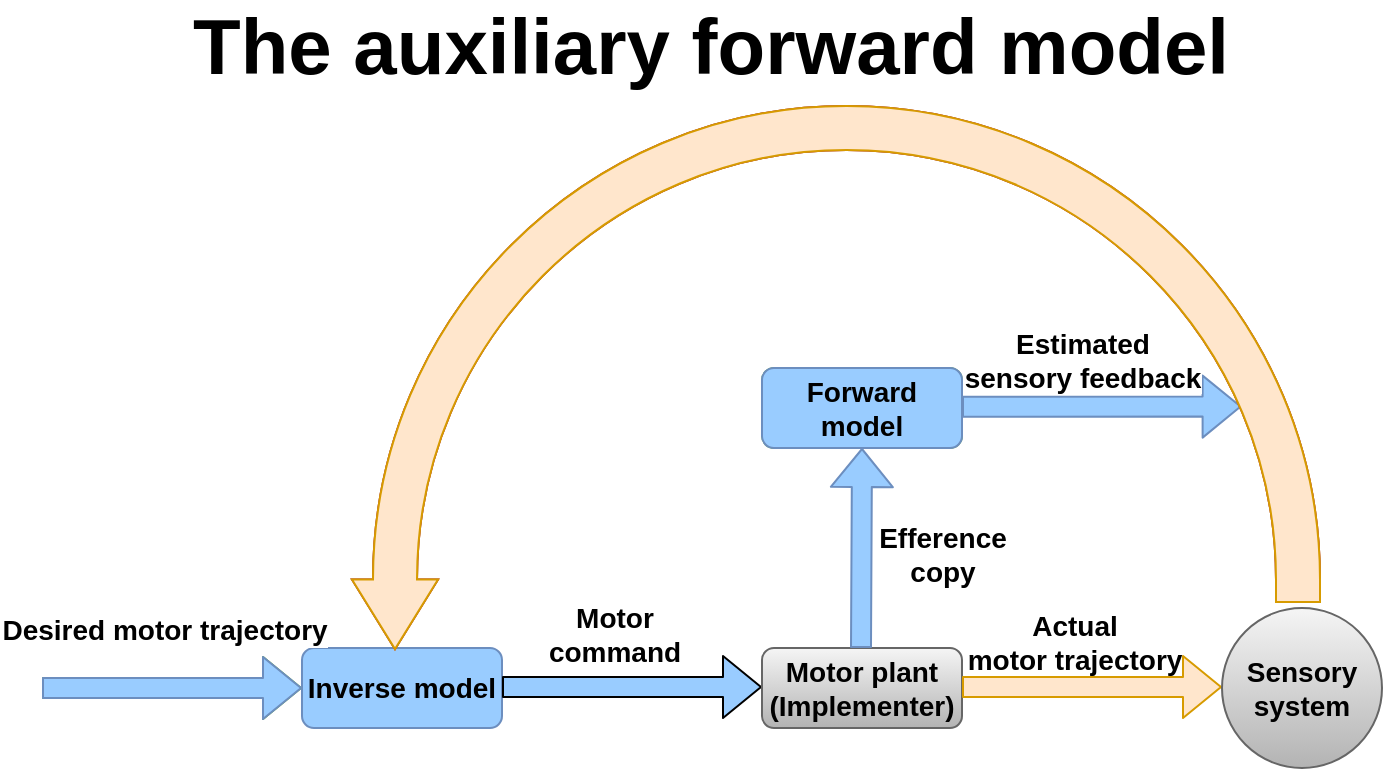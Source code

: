 <mxfile version="14.2.4" type="github">
  <diagram id="gM3WxqdrxTJoCj7wMOY4" name="Page-1">
    <mxGraphModel dx="675" dy="1535" grid="1" gridSize="10" guides="1" tooltips="1" connect="1" arrows="1" fold="1" page="1" pageScale="1" pageWidth="850" pageHeight="1100" math="0" shadow="0">
      <root>
        <mxCell id="0" />
        <mxCell id="1" parent="0" />
        <mxCell id="KWf4gQ6hkN5NAQR5kB0W-1" value="" style="shape=flexArrow;endArrow=classic;html=1;fillColor=#d5e8d4;strokeColor=#82b366;" parent="1" target="KWf4gQ6hkN5NAQR5kB0W-2" edge="1">
          <mxGeometry width="50" height="50" relative="1" as="geometry">
            <mxPoint x="40" y="160" as="sourcePoint" />
            <mxPoint x="190" y="150" as="targetPoint" />
          </mxGeometry>
        </mxCell>
        <mxCell id="KWf4gQ6hkN5NAQR5kB0W-5" value="Desired motor trajectory" style="edgeLabel;html=1;align=center;verticalAlign=middle;resizable=0;points=[];" parent="KWf4gQ6hkN5NAQR5kB0W-1" vertex="1" connectable="0">
          <mxGeometry x="-0.38" y="2" relative="1" as="geometry">
            <mxPoint x="20.0" y="-27.17" as="offset" />
          </mxGeometry>
        </mxCell>
        <mxCell id="KWf4gQ6hkN5NAQR5kB0W-2" value="&lt;b&gt;&lt;font style=&quot;font-size: 14px&quot;&gt;Inverse model&lt;/font&gt;&lt;/b&gt;" style="rounded=1;whiteSpace=wrap;html=1;strokeColor=#6c8ebf;fillColor=#99CCFF;" parent="1" vertex="1">
          <mxGeometry x="170" y="140" width="100" height="40" as="geometry" />
        </mxCell>
        <mxCell id="KWf4gQ6hkN5NAQR5kB0W-6" value="" style="shape=flexArrow;endArrow=classic;html=1;fillColor=#99CCFF;" parent="1" edge="1">
          <mxGeometry width="50" height="50" relative="1" as="geometry">
            <mxPoint x="270" y="159.5" as="sourcePoint" />
            <mxPoint x="400" y="159.5" as="targetPoint" />
          </mxGeometry>
        </mxCell>
        <mxCell id="KWf4gQ6hkN5NAQR5kB0W-7" value="Motor &lt;br&gt;command" style="edgeLabel;html=1;align=center;verticalAlign=middle;resizable=0;points=[];fontStyle=1;fontSize=14;" parent="KWf4gQ6hkN5NAQR5kB0W-6" vertex="1" connectable="0">
          <mxGeometry x="-0.38" y="2" relative="1" as="geometry">
            <mxPoint x="15.0" y="-25.17" as="offset" />
          </mxGeometry>
        </mxCell>
        <mxCell id="KWf4gQ6hkN5NAQR5kB0W-8" value="&lt;b&gt;&lt;font style=&quot;font-size: 14px&quot;&gt;Motor plant (Implementer)&lt;/font&gt;&lt;/b&gt;" style="rounded=1;whiteSpace=wrap;html=1;fillColor=#f5f5f5;strokeColor=#666666;gradientColor=#b3b3b3;" parent="1" vertex="1">
          <mxGeometry x="400" y="140" width="100" height="40" as="geometry" />
        </mxCell>
        <mxCell id="KWf4gQ6hkN5NAQR5kB0W-9" value="" style="shape=flexArrow;endArrow=classic;html=1;fillColor=#ffe6cc;strokeColor=#d79b00;" parent="1" edge="1">
          <mxGeometry width="50" height="50" relative="1" as="geometry">
            <mxPoint x="500" y="159.5" as="sourcePoint" />
            <mxPoint x="630" y="159.5" as="targetPoint" />
          </mxGeometry>
        </mxCell>
        <mxCell id="KWf4gQ6hkN5NAQR5kB0W-10" value="&lt;b&gt;&lt;font style=&quot;font-size: 14px&quot;&gt;Actual &lt;br&gt;motor trajectory&lt;/font&gt;&lt;/b&gt;" style="edgeLabel;html=1;align=center;verticalAlign=middle;resizable=0;points=[];" parent="KWf4gQ6hkN5NAQR5kB0W-9" vertex="1" connectable="0">
          <mxGeometry x="-0.38" y="2" relative="1" as="geometry">
            <mxPoint x="15.0" y="-21.17" as="offset" />
          </mxGeometry>
        </mxCell>
        <mxCell id="KWf4gQ6hkN5NAQR5kB0W-11" value="&lt;b&gt;&lt;font style=&quot;font-size: 14px&quot;&gt;Sensory system&lt;/font&gt;&lt;/b&gt;" style="ellipse;whiteSpace=wrap;html=1;aspect=fixed;fillColor=#f5f5f5;strokeColor=#666666;gradientColor=#b3b3b3;" parent="1" vertex="1">
          <mxGeometry x="630" y="120" width="80" height="80" as="geometry" />
        </mxCell>
        <mxCell id="KWf4gQ6hkN5NAQR5kB0W-12" value="" style="shape=flexArrow;endArrow=classic;html=1;strokeColor=#6c8ebf;fillColor=#99CCFF;" parent="1" edge="1">
          <mxGeometry width="50" height="50" relative="1" as="geometry">
            <mxPoint x="449.5" y="140" as="sourcePoint" />
            <mxPoint x="450" y="40" as="targetPoint" />
          </mxGeometry>
        </mxCell>
        <mxCell id="KWf4gQ6hkN5NAQR5kB0W-13" value="&lt;b&gt;&lt;font style=&quot;font-size: 14px&quot;&gt;Efference&lt;br&gt;copy&lt;/font&gt;&lt;/b&gt;" style="edgeLabel;html=1;align=center;verticalAlign=middle;resizable=0;points=[];" parent="KWf4gQ6hkN5NAQR5kB0W-12" vertex="1" connectable="0">
          <mxGeometry x="-0.38" y="2" relative="1" as="geometry">
            <mxPoint x="42.34" y="-16.56" as="offset" />
          </mxGeometry>
        </mxCell>
        <mxCell id="KWf4gQ6hkN5NAQR5kB0W-14" value="Forward model" style="rounded=1;whiteSpace=wrap;html=1;fillColor=#d5e8d4;strokeColor=#82b366;" parent="1" vertex="1">
          <mxGeometry x="400" width="100" height="40" as="geometry" />
        </mxCell>
        <mxCell id="KWf4gQ6hkN5NAQR5kB0W-15" value="" style="shape=flexArrow;endArrow=classic;html=1;strokeColor=#6c8ebf;entryX=0.606;entryY=0.919;entryDx=0;entryDy=0;entryPerimeter=0;fillColor=#99CCFF;" parent="1" target="TXO9nBIVQyYSXsEXwi95-6" edge="1">
          <mxGeometry width="50" height="50" relative="1" as="geometry">
            <mxPoint x="500" y="19.41" as="sourcePoint" />
            <mxPoint x="630" y="19.41" as="targetPoint" />
          </mxGeometry>
        </mxCell>
        <mxCell id="KWf4gQ6hkN5NAQR5kB0W-16" value="&lt;b style=&quot;font-size: 14px&quot;&gt;&lt;font style=&quot;font-size: 14px&quot;&gt;Estimated &lt;br&gt;sensory feedback&lt;/font&gt;&lt;/b&gt;" style="edgeLabel;html=1;align=center;verticalAlign=middle;resizable=0;points=[];fontSize=14;" parent="KWf4gQ6hkN5NAQR5kB0W-15" vertex="1" connectable="0">
          <mxGeometry x="-0.38" y="2" relative="1" as="geometry">
            <mxPoint x="16.0" y="-21.41" as="offset" />
          </mxGeometry>
        </mxCell>
        <mxCell id="KWf4gQ6hkN5NAQR5kB0W-32" value="" style="html=1;shadow=0;dashed=0;align=center;verticalAlign=middle;shape=mxgraph.arrows2.uTurnArrow;dy=11;arrowHead=43;dx2=34.8;rotation=-90;perimeterSpacing=0;flipH=1;fillColor=#f8cecc;strokeColor=#b85450;" parent="1" vertex="1">
          <mxGeometry x="313" y="-249" width="248" height="484" as="geometry" />
        </mxCell>
        <mxCell id="KWf4gQ6hkN5NAQR5kB0W-34" value="&lt;b&gt;&lt;font style=&quot;font-size: 39px&quot;&gt;The auxiliary forward model&lt;/font&gt;&lt;/b&gt;" style="text;html=1;align=center;verticalAlign=middle;resizable=0;points=[];autosize=1;" parent="1" vertex="1">
          <mxGeometry x="109" y="-175" width="530" height="30" as="geometry" />
        </mxCell>
        <mxCell id="TXO9nBIVQyYSXsEXwi95-1" value="" style="shape=flexArrow;endArrow=classic;html=1;fillColor=#d5e8d4;strokeColor=#82b366;" parent="1" edge="1">
          <mxGeometry width="50" height="50" relative="1" as="geometry">
            <mxPoint x="40.0" y="160.0" as="sourcePoint" />
            <mxPoint x="170" y="160.0" as="targetPoint" />
          </mxGeometry>
        </mxCell>
        <mxCell id="TXO9nBIVQyYSXsEXwi95-2" value="Desired motor trajectory" style="edgeLabel;html=1;align=center;verticalAlign=middle;resizable=0;points=[];" parent="TXO9nBIVQyYSXsEXwi95-1" vertex="1" connectable="0">
          <mxGeometry x="-0.38" y="2" relative="1" as="geometry">
            <mxPoint x="20.0" y="-27.17" as="offset" />
          </mxGeometry>
        </mxCell>
        <mxCell id="TXO9nBIVQyYSXsEXwi95-3" value="" style="html=1;shadow=0;dashed=0;align=center;verticalAlign=middle;shape=mxgraph.arrows2.uTurnArrow;dy=11;arrowHead=43;dx2=34.8;rotation=-90;perimeterSpacing=0;flipH=1;fillColor=#f8cecc;strokeColor=#b85450;" parent="1" vertex="1">
          <mxGeometry x="313" y="-249" width="248" height="484" as="geometry" />
        </mxCell>
        <mxCell id="TXO9nBIVQyYSXsEXwi95-4" value="" style="shape=flexArrow;endArrow=classic;html=1;strokeColor=#6c8ebf;fillColor=#99CCFF;" parent="1" edge="1">
          <mxGeometry width="50" height="50" relative="1" as="geometry">
            <mxPoint x="40.0" y="160.0" as="sourcePoint" />
            <mxPoint x="170" y="160.0" as="targetPoint" />
          </mxGeometry>
        </mxCell>
        <mxCell id="TXO9nBIVQyYSXsEXwi95-5" value="&lt;b&gt;&lt;font style=&quot;font-size: 14px&quot;&gt;Desired motor trajectory&lt;/font&gt;&lt;/b&gt;" style="edgeLabel;html=1;align=center;verticalAlign=middle;resizable=0;points=[];" parent="TXO9nBIVQyYSXsEXwi95-4" vertex="1" connectable="0">
          <mxGeometry x="-0.38" y="2" relative="1" as="geometry">
            <mxPoint x="20.0" y="-27.17" as="offset" />
          </mxGeometry>
        </mxCell>
        <mxCell id="TXO9nBIVQyYSXsEXwi95-6" value="" style="html=1;shadow=0;dashed=0;align=center;verticalAlign=middle;shape=mxgraph.arrows2.uTurnArrow;dy=11;arrowHead=43;dx2=34.8;rotation=-90;perimeterSpacing=0;flipH=1;fillColor=#ffe6cc;strokeColor=#d79b00;" parent="1" vertex="1">
          <mxGeometry x="313" y="-249" width="248" height="484" as="geometry" />
        </mxCell>
        <mxCell id="TXO9nBIVQyYSXsEXwi95-7" value="&lt;b&gt;&lt;font style=&quot;font-size: 14px&quot;&gt;Forward model&lt;/font&gt;&lt;/b&gt;" style="rounded=1;whiteSpace=wrap;html=1;strokeColor=#6c8ebf;fillColor=#99CCFF;" parent="1" vertex="1">
          <mxGeometry x="400" width="100" height="40" as="geometry" />
        </mxCell>
      </root>
    </mxGraphModel>
  </diagram>
</mxfile>
